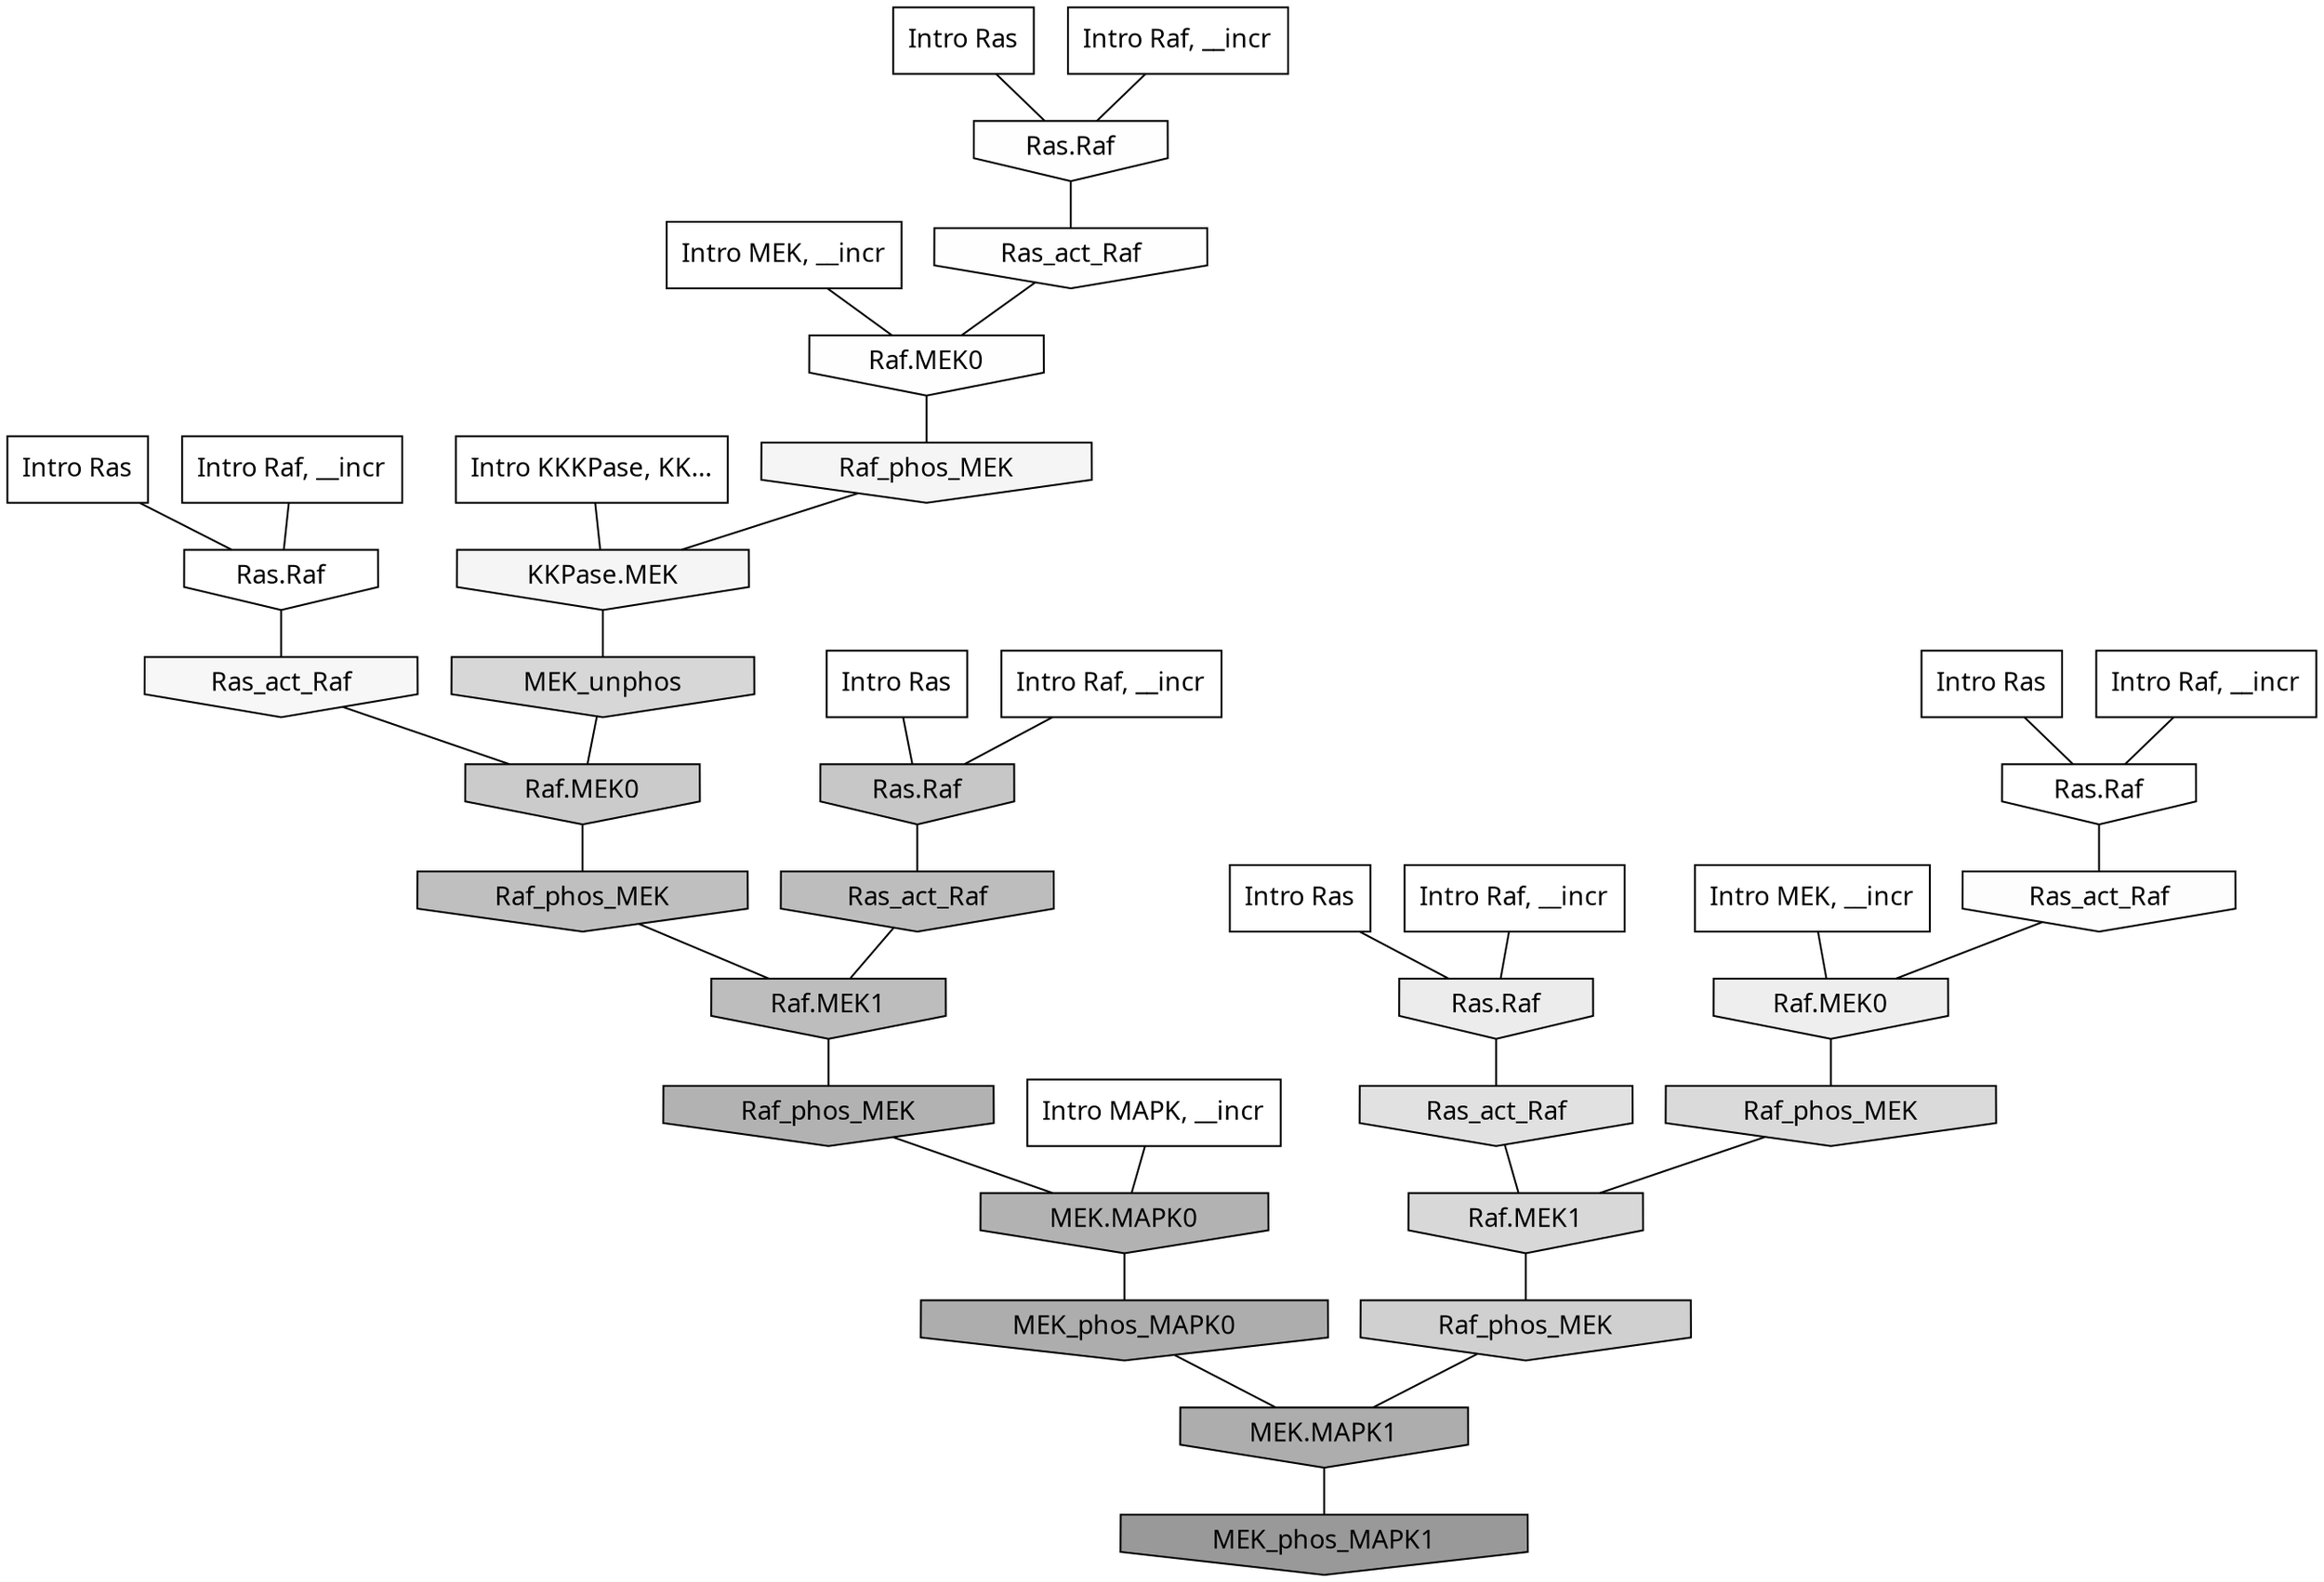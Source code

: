 digraph G{
  rankdir="TB";
  ranksep=0.30;
  node [fontname="CMU Serif"];
  edge [fontname="CMU Serif"];
  
  7 [label="Intro Ras", shape=rectangle, style=filled, fillcolor="0.000 0.000 1.000"]
  
  21 [label="Intro Ras", shape=rectangle, style=filled, fillcolor="0.000 0.000 1.000"]
  
  58 [label="Intro Ras", shape=rectangle, style=filled, fillcolor="0.000 0.000 1.000"]
  
  75 [label="Intro Ras", shape=rectangle, style=filled, fillcolor="0.000 0.000 1.000"]
  
  86 [label="Intro Ras", shape=rectangle, style=filled, fillcolor="0.000 0.000 1.000"]
  
  197 [label="Intro Raf, __incr", shape=rectangle, style=filled, fillcolor="0.000 0.000 1.000"]
  
  346 [label="Intro Raf, __incr", shape=rectangle, style=filled, fillcolor="0.000 0.000 1.000"]
  
  680 [label="Intro Raf, __incr", shape=rectangle, style=filled, fillcolor="0.000 0.000 1.000"]
  
  942 [label="Intro Raf, __incr", shape=rectangle, style=filled, fillcolor="0.000 0.000 1.000"]
  
  1049 [label="Intro Raf, __incr", shape=rectangle, style=filled, fillcolor="0.000 0.000 1.000"]
  
  1455 [label="Intro MEK, __incr", shape=rectangle, style=filled, fillcolor="0.000 0.000 1.000"]
  
  1989 [label="Intro MEK, __incr", shape=rectangle, style=filled, fillcolor="0.000 0.000 1.000"]
  
  2816 [label="Intro MAPK, __incr", shape=rectangle, style=filled, fillcolor="0.000 0.000 1.000"]
  
  3100 [label="Intro KKKPase, KK...", shape=rectangle, style=filled, fillcolor="0.000 0.000 1.000"]
  
  3213 [label="Ras.Raf", shape=invhouse, style=filled, fillcolor="0.000 0.000 1.000"]
  
  3295 [label="Ras.Raf", shape=invhouse, style=filled, fillcolor="0.000 0.000 1.000"]
  
  3353 [label="Ras.Raf", shape=invhouse, style=filled, fillcolor="0.000 0.000 0.994"]
  
  3356 [label="Ras_act_Raf", shape=invhouse, style=filled, fillcolor="0.000 0.000 0.993"]
  
  3358 [label="Raf.MEK0", shape=invhouse, style=filled, fillcolor="0.000 0.000 0.993"]
  
  3392 [label="Ras_act_Raf", shape=invhouse, style=filled, fillcolor="0.000 0.000 0.991"]
  
  3613 [label="Ras_act_Raf", shape=invhouse, style=filled, fillcolor="0.000 0.000 0.966"]
  
  3700 [label="Raf_phos_MEK", shape=invhouse, style=filled, fillcolor="0.000 0.000 0.959"]
  
  3708 [label="KKPase.MEK", shape=invhouse, style=filled, fillcolor="0.000 0.000 0.958"]
  
  4252 [label="Raf.MEK0", shape=invhouse, style=filled, fillcolor="0.000 0.000 0.930"]
  
  4316 [label="Ras.Raf", shape=invhouse, style=filled, fillcolor="0.000 0.000 0.925"]
  
  5265 [label="Ras_act_Raf", shape=invhouse, style=filled, fillcolor="0.000 0.000 0.881"]
  
  5976 [label="Raf_phos_MEK", shape=invhouse, style=filled, fillcolor="0.000 0.000 0.852"]
  
  6154 [label="Raf.MEK1", shape=invhouse, style=filled, fillcolor="0.000 0.000 0.844"]
  
  6233 [label="MEK_unphos", shape=invhouse, style=filled, fillcolor="0.000 0.000 0.841"]
  
  7107 [label="Raf_phos_MEK", shape=invhouse, style=filled, fillcolor="0.000 0.000 0.816"]
  
  7920 [label="Raf.MEK0", shape=invhouse, style=filled, fillcolor="0.000 0.000 0.796"]
  
  8614 [label="Ras.Raf", shape=invhouse, style=filled, fillcolor="0.000 0.000 0.780"]
  
  10293 [label="Raf_phos_MEK", shape=invhouse, style=filled, fillcolor="0.000 0.000 0.749"]
  
  10721 [label="Ras_act_Raf", shape=invhouse, style=filled, fillcolor="0.000 0.000 0.742"]
  
  10730 [label="Raf.MEK1", shape=invhouse, style=filled, fillcolor="0.000 0.000 0.742"]
  
  14229 [label="Raf_phos_MEK", shape=invhouse, style=filled, fillcolor="0.000 0.000 0.698"]
  
  14235 [label="MEK.MAPK0", shape=invhouse, style=filled, fillcolor="0.000 0.000 0.698"]
  
  15945 [label="MEK_phos_MAPK0", shape=invhouse, style=filled, fillcolor="0.000 0.000 0.677"]
  
  15952 [label="MEK.MAPK1", shape=invhouse, style=filled, fillcolor="0.000 0.000 0.677"]
  
  18936 [label="MEK_phos_MAPK1", shape=invhouse, style=filled, fillcolor="0.000 0.000 0.600"]
  
  
  15952 -> 18936 [dir=none, color="0.000 0.000 0.000"] 
  15945 -> 15952 [dir=none, color="0.000 0.000 0.000"] 
  14235 -> 15945 [dir=none, color="0.000 0.000 0.000"] 
  14229 -> 14235 [dir=none, color="0.000 0.000 0.000"] 
  10730 -> 14229 [dir=none, color="0.000 0.000 0.000"] 
  10721 -> 10730 [dir=none, color="0.000 0.000 0.000"] 
  10293 -> 10730 [dir=none, color="0.000 0.000 0.000"] 
  8614 -> 10721 [dir=none, color="0.000 0.000 0.000"] 
  7920 -> 10293 [dir=none, color="0.000 0.000 0.000"] 
  7107 -> 15952 [dir=none, color="0.000 0.000 0.000"] 
  6233 -> 7920 [dir=none, color="0.000 0.000 0.000"] 
  6154 -> 7107 [dir=none, color="0.000 0.000 0.000"] 
  5976 -> 6154 [dir=none, color="0.000 0.000 0.000"] 
  5265 -> 6154 [dir=none, color="0.000 0.000 0.000"] 
  4316 -> 5265 [dir=none, color="0.000 0.000 0.000"] 
  4252 -> 5976 [dir=none, color="0.000 0.000 0.000"] 
  3708 -> 6233 [dir=none, color="0.000 0.000 0.000"] 
  3700 -> 3708 [dir=none, color="0.000 0.000 0.000"] 
  3613 -> 7920 [dir=none, color="0.000 0.000 0.000"] 
  3392 -> 4252 [dir=none, color="0.000 0.000 0.000"] 
  3358 -> 3700 [dir=none, color="0.000 0.000 0.000"] 
  3356 -> 3358 [dir=none, color="0.000 0.000 0.000"] 
  3353 -> 3356 [dir=none, color="0.000 0.000 0.000"] 
  3295 -> 3392 [dir=none, color="0.000 0.000 0.000"] 
  3213 -> 3613 [dir=none, color="0.000 0.000 0.000"] 
  3100 -> 3708 [dir=none, color="0.000 0.000 0.000"] 
  2816 -> 14235 [dir=none, color="0.000 0.000 0.000"] 
  1989 -> 3358 [dir=none, color="0.000 0.000 0.000"] 
  1455 -> 4252 [dir=none, color="0.000 0.000 0.000"] 
  1049 -> 3295 [dir=none, color="0.000 0.000 0.000"] 
  942 -> 3353 [dir=none, color="0.000 0.000 0.000"] 
  680 -> 3213 [dir=none, color="0.000 0.000 0.000"] 
  346 -> 4316 [dir=none, color="0.000 0.000 0.000"] 
  197 -> 8614 [dir=none, color="0.000 0.000 0.000"] 
  86 -> 4316 [dir=none, color="0.000 0.000 0.000"] 
  75 -> 8614 [dir=none, color="0.000 0.000 0.000"] 
  58 -> 3353 [dir=none, color="0.000 0.000 0.000"] 
  21 -> 3295 [dir=none, color="0.000 0.000 0.000"] 
  7 -> 3213 [dir=none, color="0.000 0.000 0.000"] 
  
  }
